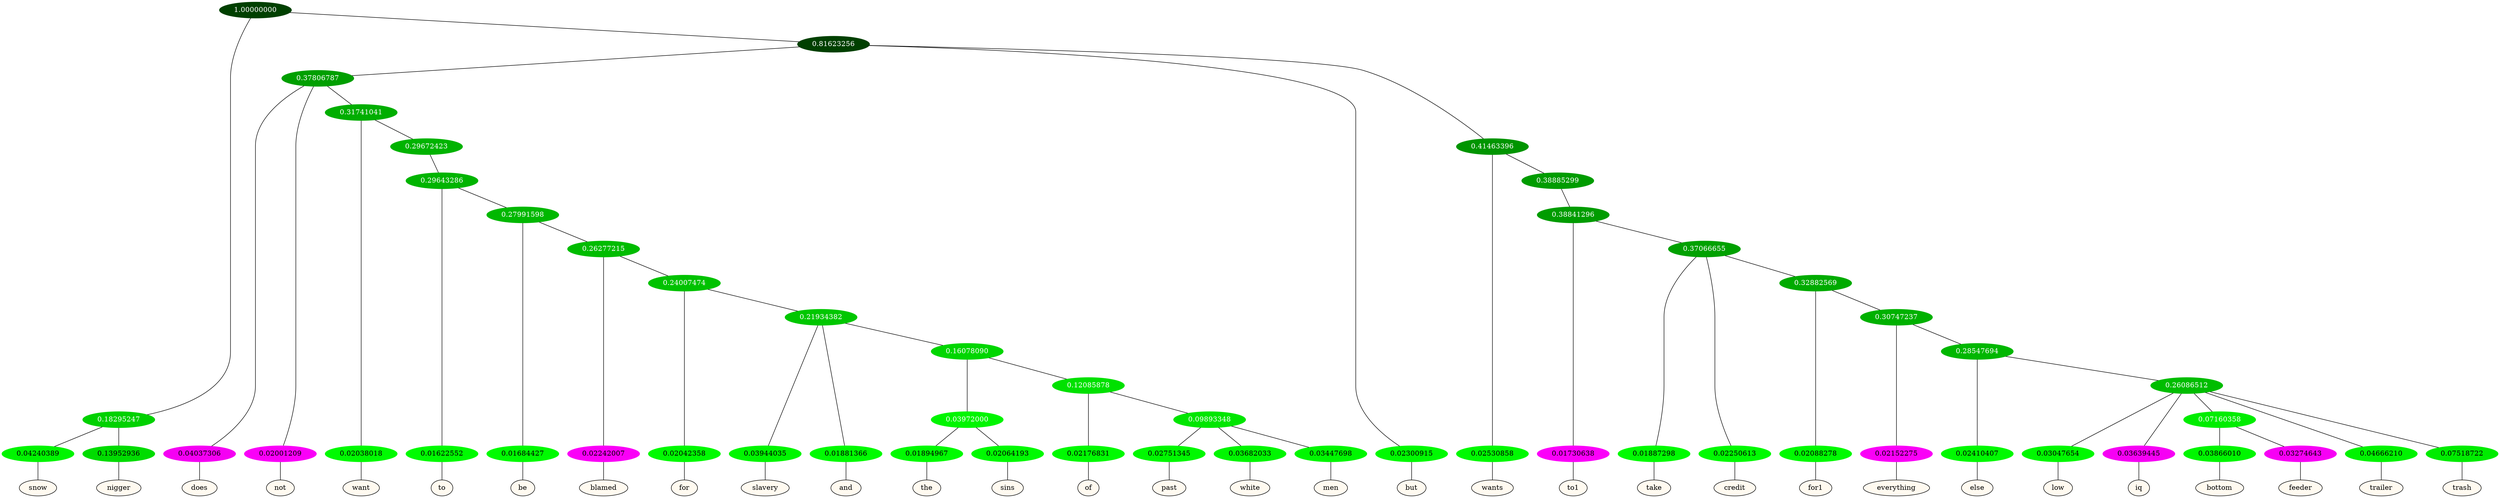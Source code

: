 graph {
	node [format=png height=0.15 nodesep=0.001 ordering=out overlap=prism overlap_scaling=0.01 ranksep=0.001 ratio=0.2 style=filled width=0.15]
	{
		rank=same
		a_w_3 [label=snow color=black fillcolor=floralwhite style="filled,solid"]
		a_w_4 [label=nigger color=black fillcolor=floralwhite style="filled,solid"]
		a_w_8 [label=does color=black fillcolor=floralwhite style="filled,solid"]
		a_w_9 [label=not color=black fillcolor=floralwhite style="filled,solid"]
		a_w_13 [label=want color=black fillcolor=floralwhite style="filled,solid"]
		a_w_19 [label=to color=black fillcolor=floralwhite style="filled,solid"]
		a_w_24 [label=be color=black fillcolor=floralwhite style="filled,solid"]
		a_w_28 [label=blamed color=black fillcolor=floralwhite style="filled,solid"]
		a_w_32 [label=for color=black fillcolor=floralwhite style="filled,solid"]
		a_w_36 [label=slavery color=black fillcolor=floralwhite style="filled,solid"]
		a_w_37 [label=and color=black fillcolor=floralwhite style="filled,solid"]
		a_w_48 [label=the color=black fillcolor=floralwhite style="filled,solid"]
		a_w_49 [label=sins color=black fillcolor=floralwhite style="filled,solid"]
		a_w_50 [label=of color=black fillcolor=floralwhite style="filled,solid"]
		a_w_52 [label=past color=black fillcolor=floralwhite style="filled,solid"]
		a_w_53 [label=white color=black fillcolor=floralwhite style="filled,solid"]
		a_w_54 [label=men color=black fillcolor=floralwhite style="filled,solid"]
		a_w_6 [label=but color=black fillcolor=floralwhite style="filled,solid"]
		a_w_11 [label=wants color=black fillcolor=floralwhite style="filled,solid"]
		a_w_17 [label=to1 color=black fillcolor=floralwhite style="filled,solid"]
		a_w_21 [label=take color=black fillcolor=floralwhite style="filled,solid"]
		a_w_22 [label=credit color=black fillcolor=floralwhite style="filled,solid"]
		a_w_26 [label=for1 color=black fillcolor=floralwhite style="filled,solid"]
		a_w_30 [label=everything color=black fillcolor=floralwhite style="filled,solid"]
		a_w_34 [label=else color=black fillcolor=floralwhite style="filled,solid"]
		a_w_39 [label=low color=black fillcolor=floralwhite style="filled,solid"]
		a_w_40 [label=iq color=black fillcolor=floralwhite style="filled,solid"]
		a_w_46 [label=bottom color=black fillcolor=floralwhite style="filled,solid"]
		a_w_47 [label=feeder color=black fillcolor=floralwhite style="filled,solid"]
		a_w_42 [label=trailer color=black fillcolor=floralwhite style="filled,solid"]
		a_w_43 [label=trash color=black fillcolor=floralwhite style="filled,solid"]
	}
	a_n_3 -- a_w_3
	a_n_4 -- a_w_4
	a_n_8 -- a_w_8
	a_n_9 -- a_w_9
	a_n_13 -- a_w_13
	a_n_19 -- a_w_19
	a_n_24 -- a_w_24
	a_n_28 -- a_w_28
	a_n_32 -- a_w_32
	a_n_36 -- a_w_36
	a_n_37 -- a_w_37
	a_n_48 -- a_w_48
	a_n_49 -- a_w_49
	a_n_50 -- a_w_50
	a_n_52 -- a_w_52
	a_n_53 -- a_w_53
	a_n_54 -- a_w_54
	a_n_6 -- a_w_6
	a_n_11 -- a_w_11
	a_n_17 -- a_w_17
	a_n_21 -- a_w_21
	a_n_22 -- a_w_22
	a_n_26 -- a_w_26
	a_n_30 -- a_w_30
	a_n_34 -- a_w_34
	a_n_39 -- a_w_39
	a_n_40 -- a_w_40
	a_n_46 -- a_w_46
	a_n_47 -- a_w_47
	a_n_42 -- a_w_42
	a_n_43 -- a_w_43
	{
		rank=same
		a_n_3 [label=0.04240389 color="0.334 1.000 0.958" fontcolor=black]
		a_n_4 [label=0.13952936 color="0.334 1.000 0.860" fontcolor=black]
		a_n_8 [label=0.04037306 color="0.835 1.000 0.960" fontcolor=black]
		a_n_9 [label=0.02001209 color="0.835 1.000 0.980" fontcolor=black]
		a_n_13 [label=0.02038018 color="0.334 1.000 0.980" fontcolor=black]
		a_n_19 [label=0.01622552 color="0.334 1.000 0.984" fontcolor=black]
		a_n_24 [label=0.01684427 color="0.334 1.000 0.983" fontcolor=black]
		a_n_28 [label=0.02242007 color="0.835 1.000 0.978" fontcolor=black]
		a_n_32 [label=0.02042358 color="0.334 1.000 0.980" fontcolor=black]
		a_n_36 [label=0.03944035 color="0.334 1.000 0.961" fontcolor=black]
		a_n_37 [label=0.01881366 color="0.334 1.000 0.981" fontcolor=black]
		a_n_48 [label=0.01894967 color="0.334 1.000 0.981" fontcolor=black]
		a_n_49 [label=0.02064193 color="0.334 1.000 0.979" fontcolor=black]
		a_n_50 [label=0.02176831 color="0.334 1.000 0.978" fontcolor=black]
		a_n_52 [label=0.02751345 color="0.334 1.000 0.972" fontcolor=black]
		a_n_53 [label=0.03682033 color="0.334 1.000 0.963" fontcolor=black]
		a_n_54 [label=0.03447698 color="0.334 1.000 0.966" fontcolor=black]
		a_n_6 [label=0.02300915 color="0.334 1.000 0.977" fontcolor=black]
		a_n_11 [label=0.02530858 color="0.334 1.000 0.975" fontcolor=black]
		a_n_17 [label=0.01730638 color="0.835 1.000 0.983" fontcolor=black]
		a_n_21 [label=0.01887298 color="0.334 1.000 0.981" fontcolor=black]
		a_n_22 [label=0.02250613 color="0.334 1.000 0.977" fontcolor=black]
		a_n_26 [label=0.02088278 color="0.334 1.000 0.979" fontcolor=black]
		a_n_30 [label=0.02152275 color="0.835 1.000 0.978" fontcolor=black]
		a_n_34 [label=0.02410407 color="0.334 1.000 0.976" fontcolor=black]
		a_n_39 [label=0.03047654 color="0.334 1.000 0.970" fontcolor=black]
		a_n_40 [label=0.03639445 color="0.835 1.000 0.964" fontcolor=black]
		a_n_46 [label=0.03866010 color="0.334 1.000 0.961" fontcolor=black]
		a_n_47 [label=0.03274643 color="0.835 1.000 0.967" fontcolor=black]
		a_n_42 [label=0.04666210 color="0.334 1.000 0.953" fontcolor=black]
		a_n_43 [label=0.07518722 color="0.334 1.000 0.925" fontcolor=black]
	}
	a_n_0 [label=1.00000000 color="0.334 1.000 0.250" fontcolor=grey99]
	a_n_1 [label=0.18295247 color="0.334 1.000 0.817" fontcolor=grey99]
	a_n_0 -- a_n_1
	a_n_2 [label=0.81623256 color="0.334 1.000 0.250" fontcolor=grey99]
	a_n_0 -- a_n_2
	a_n_1 -- a_n_3
	a_n_1 -- a_n_4
	a_n_5 [label=0.37806787 color="0.334 1.000 0.622" fontcolor=grey99]
	a_n_2 -- a_n_5
	a_n_2 -- a_n_6
	a_n_7 [label=0.41463396 color="0.334 1.000 0.585" fontcolor=grey99]
	a_n_2 -- a_n_7
	a_n_5 -- a_n_8
	a_n_5 -- a_n_9
	a_n_10 [label=0.31741041 color="0.334 1.000 0.683" fontcolor=grey99]
	a_n_5 -- a_n_10
	a_n_7 -- a_n_11
	a_n_12 [label=0.38885299 color="0.334 1.000 0.611" fontcolor=grey99]
	a_n_7 -- a_n_12
	a_n_10 -- a_n_13
	a_n_14 [label=0.29672423 color="0.334 1.000 0.703" fontcolor=grey99]
	a_n_10 -- a_n_14
	a_n_15 [label=0.38841296 color="0.334 1.000 0.612" fontcolor=grey99]
	a_n_12 -- a_n_15
	a_n_16 [label=0.29643286 color="0.334 1.000 0.704" fontcolor=grey99]
	a_n_14 -- a_n_16
	a_n_15 -- a_n_17
	a_n_18 [label=0.37066655 color="0.334 1.000 0.629" fontcolor=grey99]
	a_n_15 -- a_n_18
	a_n_16 -- a_n_19
	a_n_20 [label=0.27991598 color="0.334 1.000 0.720" fontcolor=grey99]
	a_n_16 -- a_n_20
	a_n_18 -- a_n_21
	a_n_18 -- a_n_22
	a_n_23 [label=0.32882569 color="0.334 1.000 0.671" fontcolor=grey99]
	a_n_18 -- a_n_23
	a_n_20 -- a_n_24
	a_n_25 [label=0.26277215 color="0.334 1.000 0.737" fontcolor=grey99]
	a_n_20 -- a_n_25
	a_n_23 -- a_n_26
	a_n_27 [label=0.30747237 color="0.334 1.000 0.693" fontcolor=grey99]
	a_n_23 -- a_n_27
	a_n_25 -- a_n_28
	a_n_29 [label=0.24007474 color="0.334 1.000 0.760" fontcolor=grey99]
	a_n_25 -- a_n_29
	a_n_27 -- a_n_30
	a_n_31 [label=0.28547694 color="0.334 1.000 0.715" fontcolor=grey99]
	a_n_27 -- a_n_31
	a_n_29 -- a_n_32
	a_n_33 [label=0.21934382 color="0.334 1.000 0.781" fontcolor=grey99]
	a_n_29 -- a_n_33
	a_n_31 -- a_n_34
	a_n_35 [label=0.26086512 color="0.334 1.000 0.739" fontcolor=grey99]
	a_n_31 -- a_n_35
	a_n_33 -- a_n_36
	a_n_33 -- a_n_37
	a_n_38 [label=0.16078090 color="0.334 1.000 0.839" fontcolor=grey99]
	a_n_33 -- a_n_38
	a_n_35 -- a_n_39
	a_n_35 -- a_n_40
	a_n_41 [label=0.07160358 color="0.334 1.000 0.928" fontcolor=grey99]
	a_n_35 -- a_n_41
	a_n_35 -- a_n_42
	a_n_35 -- a_n_43
	a_n_44 [label=0.03972000 color="0.334 1.000 0.960" fontcolor=grey99]
	a_n_38 -- a_n_44
	a_n_45 [label=0.12085878 color="0.334 1.000 0.879" fontcolor=grey99]
	a_n_38 -- a_n_45
	a_n_41 -- a_n_46
	a_n_41 -- a_n_47
	a_n_44 -- a_n_48
	a_n_44 -- a_n_49
	a_n_45 -- a_n_50
	a_n_51 [label=0.09893348 color="0.334 1.000 0.901" fontcolor=grey99]
	a_n_45 -- a_n_51
	a_n_51 -- a_n_52
	a_n_51 -- a_n_53
	a_n_51 -- a_n_54
}

